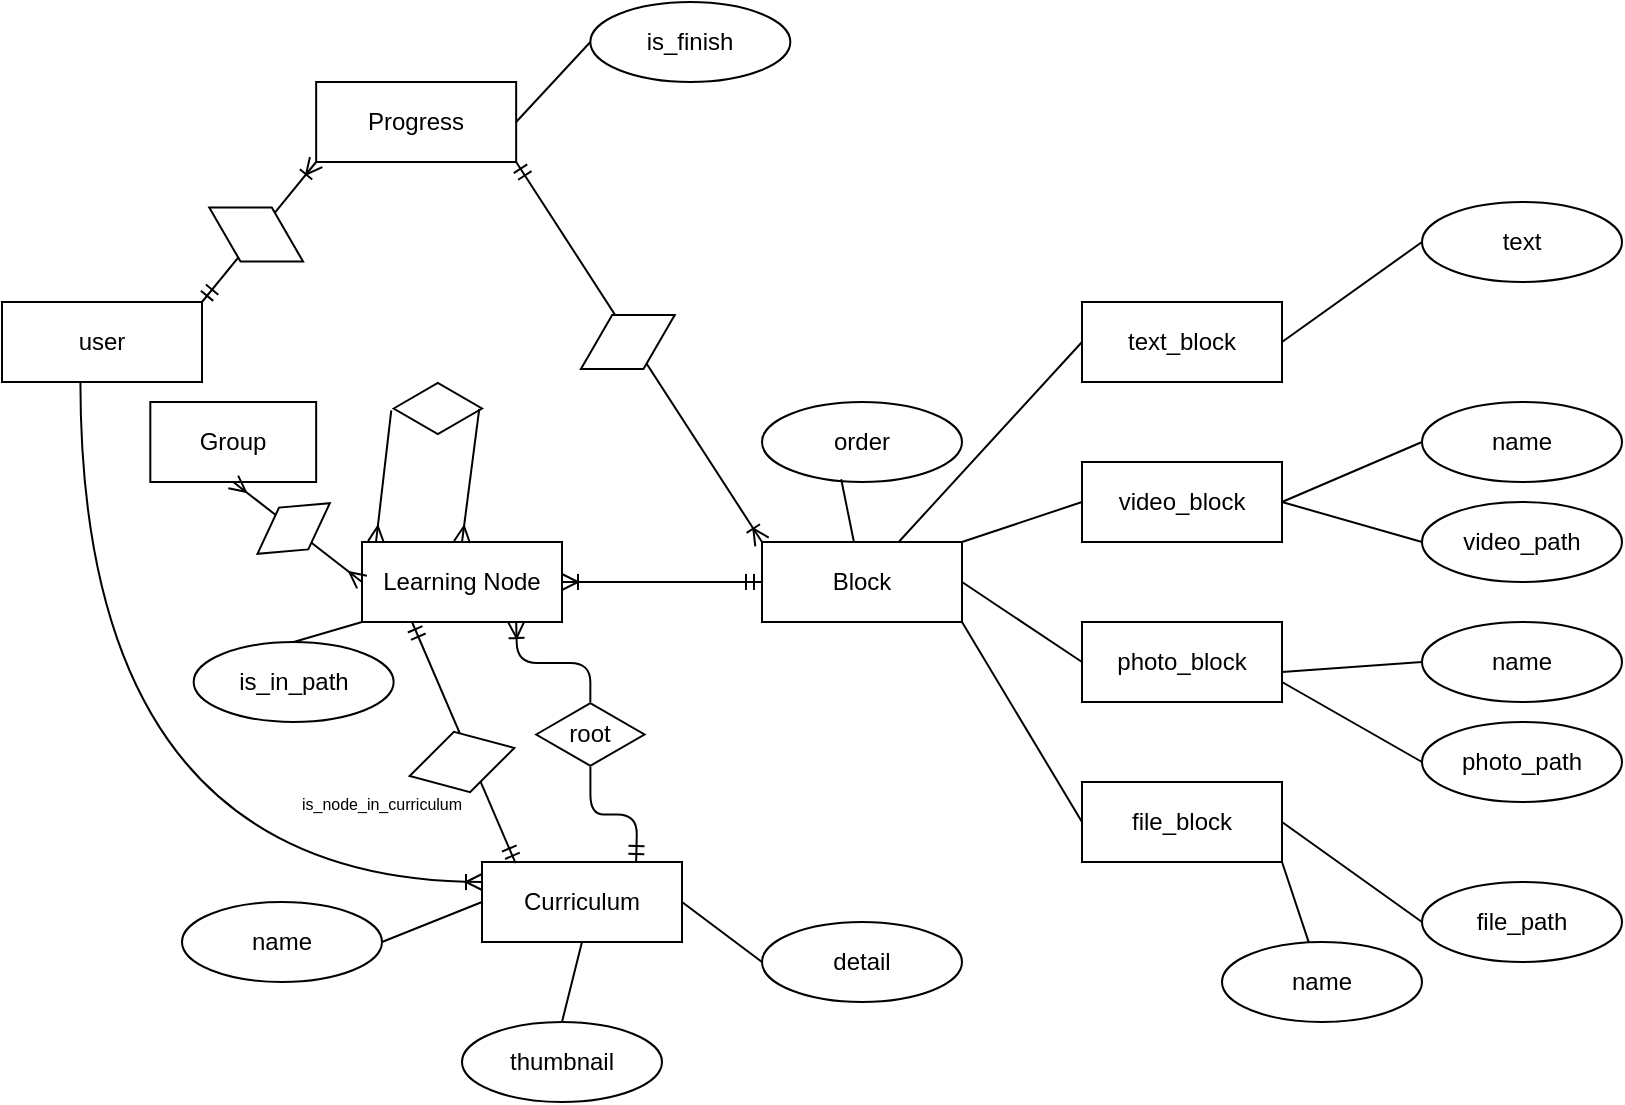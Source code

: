 <mxfile version="15.1.0" type="github">
  <diagram name="Page-1" id="e56a1550-8fbb-45ad-956c-1786394a9013">
    <mxGraphModel dx="1278" dy="579" grid="1" gridSize="10" guides="1" tooltips="1" connect="1" arrows="1" fold="1" page="1" pageScale="1" pageWidth="1100" pageHeight="850" background="none" math="0" shadow="0">
      <root>
        <mxCell id="0" />
        <mxCell id="1" parent="0" />
        <mxCell id="tEyL39xnVop5X8BuvbSK-2" value="Block" style="whiteSpace=wrap;html=1;align=center;" parent="1" vertex="1">
          <mxGeometry x="550" y="380" width="100" height="40" as="geometry" />
        </mxCell>
        <mxCell id="tEyL39xnVop5X8BuvbSK-3" value="Learning Node" style="whiteSpace=wrap;html=1;align=center;" parent="1" vertex="1">
          <mxGeometry x="350" y="380" width="100" height="40" as="geometry" />
        </mxCell>
        <mxCell id="tEyL39xnVop5X8BuvbSK-4" value="user" style="whiteSpace=wrap;html=1;align=center;" parent="1" vertex="1">
          <mxGeometry x="170" y="260" width="100" height="40" as="geometry" />
        </mxCell>
        <mxCell id="tEyL39xnVop5X8BuvbSK-5" value="Progress" style="whiteSpace=wrap;html=1;align=center;" parent="1" vertex="1">
          <mxGeometry x="327.08" y="150" width="100" height="40" as="geometry" />
        </mxCell>
        <mxCell id="tEyL39xnVop5X8BuvbSK-7" value="Curriculum" style="whiteSpace=wrap;html=1;align=center;" parent="1" vertex="1">
          <mxGeometry x="410" y="540" width="100" height="40" as="geometry" />
        </mxCell>
        <mxCell id="tEyL39xnVop5X8BuvbSK-8" value="text_block" style="whiteSpace=wrap;html=1;align=center;" parent="1" vertex="1">
          <mxGeometry x="710" y="260" width="100" height="40" as="geometry" />
        </mxCell>
        <mxCell id="tEyL39xnVop5X8BuvbSK-9" value="video_block" style="whiteSpace=wrap;html=1;align=center;" parent="1" vertex="1">
          <mxGeometry x="710" y="340" width="100" height="40" as="geometry" />
        </mxCell>
        <mxCell id="tEyL39xnVop5X8BuvbSK-10" value="photo_block" style="whiteSpace=wrap;html=1;align=center;" parent="1" vertex="1">
          <mxGeometry x="710" y="420" width="100" height="40" as="geometry" />
        </mxCell>
        <mxCell id="tEyL39xnVop5X8BuvbSK-11" value="file_block" style="whiteSpace=wrap;html=1;align=center;" parent="1" vertex="1">
          <mxGeometry x="710" y="500" width="100" height="40" as="geometry" />
        </mxCell>
        <mxCell id="tEyL39xnVop5X8BuvbSK-15" value="text" style="ellipse;whiteSpace=wrap;html=1;align=center;" parent="1" vertex="1">
          <mxGeometry x="880" y="210" width="100" height="40" as="geometry" />
        </mxCell>
        <mxCell id="tEyL39xnVop5X8BuvbSK-16" value="name" style="ellipse;whiteSpace=wrap;html=1;align=center;" parent="1" vertex="1">
          <mxGeometry x="880" y="310" width="100" height="40" as="geometry" />
        </mxCell>
        <mxCell id="tEyL39xnVop5X8BuvbSK-17" value="video_path" style="ellipse;whiteSpace=wrap;html=1;align=center;" parent="1" vertex="1">
          <mxGeometry x="880" y="360" width="100" height="40" as="geometry" />
        </mxCell>
        <mxCell id="tEyL39xnVop5X8BuvbSK-18" value="name" style="ellipse;whiteSpace=wrap;html=1;align=center;" parent="1" vertex="1">
          <mxGeometry x="880" y="420" width="100" height="40" as="geometry" />
        </mxCell>
        <mxCell id="tEyL39xnVop5X8BuvbSK-19" value="photo_path" style="ellipse;whiteSpace=wrap;html=1;align=center;" parent="1" vertex="1">
          <mxGeometry x="880" y="470" width="100" height="40" as="geometry" />
        </mxCell>
        <mxCell id="tEyL39xnVop5X8BuvbSK-20" value="file_path" style="ellipse;whiteSpace=wrap;html=1;align=center;" parent="1" vertex="1">
          <mxGeometry x="880" y="550" width="100" height="40" as="geometry" />
        </mxCell>
        <mxCell id="tEyL39xnVop5X8BuvbSK-21" value="name" style="ellipse;whiteSpace=wrap;html=1;align=center;" parent="1" vertex="1">
          <mxGeometry x="260" y="560" width="100" height="40" as="geometry" />
        </mxCell>
        <mxCell id="tEyL39xnVop5X8BuvbSK-22" value="thumbnail" style="ellipse;whiteSpace=wrap;html=1;align=center;" parent="1" vertex="1">
          <mxGeometry x="400" y="620" width="100" height="40" as="geometry" />
        </mxCell>
        <mxCell id="tEyL39xnVop5X8BuvbSK-23" value="detail" style="ellipse;whiteSpace=wrap;html=1;align=center;" parent="1" vertex="1">
          <mxGeometry x="550" y="570" width="100" height="40" as="geometry" />
        </mxCell>
        <mxCell id="tEyL39xnVop5X8BuvbSK-24" value="is_in_path" style="ellipse;whiteSpace=wrap;html=1;align=center;" parent="1" vertex="1">
          <mxGeometry x="265.83" y="430" width="100" height="40" as="geometry" />
        </mxCell>
        <mxCell id="tEyL39xnVop5X8BuvbSK-26" value="order" style="ellipse;whiteSpace=wrap;html=1;align=center;" parent="1" vertex="1">
          <mxGeometry x="550" y="310" width="100" height="40" as="geometry" />
        </mxCell>
        <mxCell id="tEyL39xnVop5X8BuvbSK-28" value="is_finish" style="ellipse;whiteSpace=wrap;html=1;align=center;" parent="1" vertex="1">
          <mxGeometry x="464.17" y="110" width="100" height="40" as="geometry" />
        </mxCell>
        <mxCell id="tEyL39xnVop5X8BuvbSK-34" value="" style="endArrow=none;html=1;rounded=0;entryX=0;entryY=0.5;entryDx=0;entryDy=0;exitX=1;exitY=0.5;exitDx=0;exitDy=0;" parent="1" source="tEyL39xnVop5X8BuvbSK-5" target="tEyL39xnVop5X8BuvbSK-28" edge="1">
          <mxGeometry relative="1" as="geometry">
            <mxPoint x="430" y="190" as="sourcePoint" />
            <mxPoint x="430" y="170" as="targetPoint" />
          </mxGeometry>
        </mxCell>
        <mxCell id="tEyL39xnVop5X8BuvbSK-35" value="" style="endArrow=none;html=1;rounded=0;exitX=0.396;exitY=0.965;exitDx=0;exitDy=0;exitPerimeter=0;" parent="1" source="tEyL39xnVop5X8BuvbSK-26" target="tEyL39xnVop5X8BuvbSK-2" edge="1">
          <mxGeometry relative="1" as="geometry">
            <mxPoint x="480" y="400" as="sourcePoint" />
            <mxPoint x="640" y="400" as="targetPoint" />
          </mxGeometry>
        </mxCell>
        <mxCell id="tEyL39xnVop5X8BuvbSK-36" value="" style="endArrow=none;html=1;rounded=0;entryX=0;entryY=0.5;entryDx=0;entryDy=0;" parent="1" source="tEyL39xnVop5X8BuvbSK-2" target="tEyL39xnVop5X8BuvbSK-8" edge="1">
          <mxGeometry relative="1" as="geometry">
            <mxPoint x="480" y="400" as="sourcePoint" />
            <mxPoint x="640" y="400" as="targetPoint" />
          </mxGeometry>
        </mxCell>
        <mxCell id="tEyL39xnVop5X8BuvbSK-37" value="" style="endArrow=none;html=1;rounded=0;entryX=0;entryY=0.5;entryDx=0;entryDy=0;exitX=1;exitY=0;exitDx=0;exitDy=0;" parent="1" source="tEyL39xnVop5X8BuvbSK-2" target="tEyL39xnVop5X8BuvbSK-9" edge="1">
          <mxGeometry relative="1" as="geometry">
            <mxPoint x="628.333" y="390" as="sourcePoint" />
            <mxPoint x="720" y="290" as="targetPoint" />
          </mxGeometry>
        </mxCell>
        <mxCell id="tEyL39xnVop5X8BuvbSK-38" value="" style="endArrow=none;html=1;rounded=0;entryX=0;entryY=0.5;entryDx=0;entryDy=0;exitX=1;exitY=0.5;exitDx=0;exitDy=0;" parent="1" source="tEyL39xnVop5X8BuvbSK-2" target="tEyL39xnVop5X8BuvbSK-10" edge="1">
          <mxGeometry relative="1" as="geometry">
            <mxPoint x="660" y="390" as="sourcePoint" />
            <mxPoint x="720" y="370" as="targetPoint" />
          </mxGeometry>
        </mxCell>
        <mxCell id="tEyL39xnVop5X8BuvbSK-39" value="" style="endArrow=none;html=1;rounded=0;entryX=0;entryY=0.5;entryDx=0;entryDy=0;exitX=1;exitY=1;exitDx=0;exitDy=0;" parent="1" source="tEyL39xnVop5X8BuvbSK-2" target="tEyL39xnVop5X8BuvbSK-11" edge="1">
          <mxGeometry relative="1" as="geometry">
            <mxPoint x="670" y="400" as="sourcePoint" />
            <mxPoint x="730" y="380" as="targetPoint" />
          </mxGeometry>
        </mxCell>
        <mxCell id="tEyL39xnVop5X8BuvbSK-40" value="" style="endArrow=none;html=1;rounded=0;entryX=0;entryY=0.5;entryDx=0;entryDy=0;exitX=1;exitY=0.5;exitDx=0;exitDy=0;" parent="1" source="tEyL39xnVop5X8BuvbSK-8" target="tEyL39xnVop5X8BuvbSK-15" edge="1">
          <mxGeometry relative="1" as="geometry">
            <mxPoint x="628.333" y="390" as="sourcePoint" />
            <mxPoint x="720" y="290" as="targetPoint" />
          </mxGeometry>
        </mxCell>
        <mxCell id="tEyL39xnVop5X8BuvbSK-41" value="" style="endArrow=none;html=1;rounded=0;entryX=0;entryY=0.5;entryDx=0;entryDy=0;exitX=1;exitY=0.5;exitDx=0;exitDy=0;" parent="1" source="tEyL39xnVop5X8BuvbSK-9" target="tEyL39xnVop5X8BuvbSK-16" edge="1">
          <mxGeometry relative="1" as="geometry">
            <mxPoint x="660" y="390" as="sourcePoint" />
            <mxPoint x="720" y="370" as="targetPoint" />
          </mxGeometry>
        </mxCell>
        <mxCell id="tEyL39xnVop5X8BuvbSK-42" value="" style="endArrow=none;html=1;rounded=0;entryX=0;entryY=0.5;entryDx=0;entryDy=0;exitX=1;exitY=0.5;exitDx=0;exitDy=0;" parent="1" source="tEyL39xnVop5X8BuvbSK-9" target="tEyL39xnVop5X8BuvbSK-17" edge="1">
          <mxGeometry relative="1" as="geometry">
            <mxPoint x="820" y="370" as="sourcePoint" />
            <mxPoint x="890" y="340" as="targetPoint" />
          </mxGeometry>
        </mxCell>
        <mxCell id="tEyL39xnVop5X8BuvbSK-44" value="" style="endArrow=none;html=1;rounded=0;entryX=0;entryY=0.5;entryDx=0;entryDy=0;exitX=1;exitY=0.5;exitDx=0;exitDy=0;" parent="1" target="tEyL39xnVop5X8BuvbSK-18" edge="1">
          <mxGeometry relative="1" as="geometry">
            <mxPoint x="810" y="445" as="sourcePoint" />
            <mxPoint x="880" y="415" as="targetPoint" />
          </mxGeometry>
        </mxCell>
        <mxCell id="tEyL39xnVop5X8BuvbSK-45" value="" style="endArrow=none;html=1;rounded=0;entryX=0;entryY=0.5;entryDx=0;entryDy=0;exitX=1;exitY=0.75;exitDx=0;exitDy=0;" parent="1" source="tEyL39xnVop5X8BuvbSK-10" target="tEyL39xnVop5X8BuvbSK-19" edge="1">
          <mxGeometry relative="1" as="geometry">
            <mxPoint x="820" y="455" as="sourcePoint" />
            <mxPoint x="890" y="450" as="targetPoint" />
          </mxGeometry>
        </mxCell>
        <mxCell id="tEyL39xnVop5X8BuvbSK-46" value="" style="endArrow=none;html=1;rounded=0;entryX=0;entryY=0.5;entryDx=0;entryDy=0;exitX=1;exitY=0.5;exitDx=0;exitDy=0;" parent="1" source="tEyL39xnVop5X8BuvbSK-11" target="tEyL39xnVop5X8BuvbSK-20" edge="1">
          <mxGeometry relative="1" as="geometry">
            <mxPoint x="830" y="465" as="sourcePoint" />
            <mxPoint x="900" y="460" as="targetPoint" />
          </mxGeometry>
        </mxCell>
        <mxCell id="tEyL39xnVop5X8BuvbSK-47" value="" style="endArrow=none;html=1;rounded=0;entryX=1;entryY=0.5;entryDx=0;entryDy=0;exitX=0;exitY=0.5;exitDx=0;exitDy=0;" parent="1" source="tEyL39xnVop5X8BuvbSK-7" target="tEyL39xnVop5X8BuvbSK-21" edge="1">
          <mxGeometry relative="1" as="geometry">
            <mxPoint x="480" y="400" as="sourcePoint" />
            <mxPoint x="640" y="400" as="targetPoint" />
          </mxGeometry>
        </mxCell>
        <mxCell id="tEyL39xnVop5X8BuvbSK-48" value="" style="endArrow=none;html=1;rounded=0;entryX=0.5;entryY=0;entryDx=0;entryDy=0;exitX=0.5;exitY=1;exitDx=0;exitDy=0;" parent="1" source="tEyL39xnVop5X8BuvbSK-7" target="tEyL39xnVop5X8BuvbSK-22" edge="1">
          <mxGeometry relative="1" as="geometry">
            <mxPoint x="420" y="570" as="sourcePoint" />
            <mxPoint x="370" y="590" as="targetPoint" />
          </mxGeometry>
        </mxCell>
        <mxCell id="tEyL39xnVop5X8BuvbSK-49" value="" style="endArrow=none;html=1;rounded=0;entryX=0;entryY=0.5;entryDx=0;entryDy=0;exitX=1;exitY=0.5;exitDx=0;exitDy=0;" parent="1" source="tEyL39xnVop5X8BuvbSK-7" target="tEyL39xnVop5X8BuvbSK-23" edge="1">
          <mxGeometry relative="1" as="geometry">
            <mxPoint x="430" y="580" as="sourcePoint" />
            <mxPoint x="380" y="600" as="targetPoint" />
          </mxGeometry>
        </mxCell>
        <mxCell id="tEyL39xnVop5X8BuvbSK-50" value="" style="endArrow=none;html=1;rounded=0;entryX=0.5;entryY=0;entryDx=0;entryDy=0;exitX=0;exitY=1;exitDx=0;exitDy=0;" parent="1" source="tEyL39xnVop5X8BuvbSK-3" target="tEyL39xnVop5X8BuvbSK-24" edge="1">
          <mxGeometry relative="1" as="geometry">
            <mxPoint x="440" y="590" as="sourcePoint" />
            <mxPoint x="390" y="610" as="targetPoint" />
          </mxGeometry>
        </mxCell>
        <mxCell id="tEyL39xnVop5X8BuvbSK-60" value="" style="edgeStyle=entityRelationEdgeStyle;fontSize=12;html=1;endArrow=ERoneToMany;startArrow=ERmandOne;entryX=1;entryY=0.5;entryDx=0;entryDy=0;exitX=0;exitY=0.5;exitDx=0;exitDy=0;" parent="1" source="tEyL39xnVop5X8BuvbSK-2" target="tEyL39xnVop5X8BuvbSK-3" edge="1">
          <mxGeometry width="100" height="100" relative="1" as="geometry">
            <mxPoint x="420" y="500" as="sourcePoint" />
            <mxPoint x="520" y="400" as="targetPoint" />
          </mxGeometry>
        </mxCell>
        <mxCell id="tEyL39xnVop5X8BuvbSK-62" value="" style="fontSize=12;html=1;endArrow=ERoneToMany;startArrow=ERmandOne;exitX=1;exitY=1;exitDx=0;exitDy=0;entryX=0;entryY=0;entryDx=0;entryDy=0;" parent="1" source="tEyL39xnVop5X8BuvbSK-5" target="tEyL39xnVop5X8BuvbSK-2" edge="1">
          <mxGeometry width="100" height="100" relative="1" as="geometry">
            <mxPoint x="500" y="430" as="sourcePoint" />
            <mxPoint x="550" y="400" as="targetPoint" />
          </mxGeometry>
        </mxCell>
        <mxCell id="tEyL39xnVop5X8BuvbSK-63" value="" style="fontSize=12;html=1;endArrow=ERoneToMany;startArrow=ERmandOne;entryX=0;entryY=1;entryDx=0;entryDy=0;exitX=1;exitY=0;exitDx=0;exitDy=0;" parent="1" source="tEyL39xnVop5X8BuvbSK-4" target="tEyL39xnVop5X8BuvbSK-5" edge="1">
          <mxGeometry width="100" height="100" relative="1" as="geometry">
            <mxPoint x="210" y="260" as="sourcePoint" />
            <mxPoint x="310" y="160" as="targetPoint" />
          </mxGeometry>
        </mxCell>
        <mxCell id="tEyL39xnVop5X8BuvbSK-66" value="" style="html=1;whiteSpace=wrap;aspect=fixed;shape=isoRectangle;rotation=-30;" parent="1" vertex="1">
          <mxGeometry x="455.83" y="263.75" width="54.17" height="32.5" as="geometry" />
        </mxCell>
        <mxCell id="tEyL39xnVop5X8BuvbSK-69" value="" style="html=1;whiteSpace=wrap;aspect=fixed;shape=isoRectangle;rotation=30;" parent="1" vertex="1">
          <mxGeometry x="270.0" y="210" width="54.17" height="32.5" as="geometry" />
        </mxCell>
        <mxCell id="tEyL39xnVop5X8BuvbSK-73" value="" style="html=1;whiteSpace=wrap;aspect=fixed;shape=isoRectangle;" parent="1" vertex="1">
          <mxGeometry x="365.83" y="300" width="44.17" height="26.5" as="geometry" />
        </mxCell>
        <mxCell id="tEyL39xnVop5X8BuvbSK-77" value="name" style="ellipse;whiteSpace=wrap;html=1;align=center;" parent="1" vertex="1">
          <mxGeometry x="780" y="580" width="100" height="40" as="geometry" />
        </mxCell>
        <mxCell id="tEyL39xnVop5X8BuvbSK-78" value="" style="endArrow=none;html=1;rounded=0;exitX=1;exitY=1;exitDx=0;exitDy=0;" parent="1" source="tEyL39xnVop5X8BuvbSK-11" target="tEyL39xnVop5X8BuvbSK-77" edge="1">
          <mxGeometry relative="1" as="geometry">
            <mxPoint x="820" y="530" as="sourcePoint" />
            <mxPoint x="890" y="580" as="targetPoint" />
          </mxGeometry>
        </mxCell>
        <mxCell id="tEyL39xnVop5X8BuvbSK-84" value="" style="edgeStyle=orthogonalEdgeStyle;fontSize=12;html=1;endArrow=ERoneToMany;startArrow=none;exitX=0.5;exitY=0;exitDx=0;exitDy=0;entryX=0.5;entryY=1;entryDx=0;entryDy=0;" parent="1" source="tEyL39xnVop5X8BuvbSK-31" edge="1">
          <mxGeometry width="100" height="100" relative="1" as="geometry">
            <mxPoint x="527.08" y="430" as="sourcePoint" />
            <mxPoint x="427.08" y="420" as="targetPoint" />
          </mxGeometry>
        </mxCell>
        <mxCell id="tEyL39xnVop5X8BuvbSK-31" value="root" style="html=1;whiteSpace=wrap;aspect=fixed;shape=isoRectangle;" parent="1" vertex="1">
          <mxGeometry x="437.08" y="460" width="54.17" height="32.5" as="geometry" />
        </mxCell>
        <mxCell id="tEyL39xnVop5X8BuvbSK-85" value="" style="edgeStyle=orthogonalEdgeStyle;fontSize=12;html=1;endArrow=none;startArrow=ERmandOne;exitX=0.5;exitY=0;exitDx=0;exitDy=0;" parent="1" target="tEyL39xnVop5X8BuvbSK-31" edge="1">
          <mxGeometry width="100" height="100" relative="1" as="geometry">
            <mxPoint x="487.08" y="540" as="sourcePoint" />
            <mxPoint x="427.08" y="420" as="targetPoint" />
          </mxGeometry>
        </mxCell>
        <mxCell id="tEyL39xnVop5X8BuvbSK-89" value="" style="fontSize=12;html=1;endArrow=ERmany;exitX=-0.027;exitY=0.536;exitDx=0;exitDy=0;exitPerimeter=0;" parent="1" source="tEyL39xnVop5X8BuvbSK-73" edge="1">
          <mxGeometry width="100" height="100" relative="1" as="geometry">
            <mxPoint x="500" y="430" as="sourcePoint" />
            <mxPoint x="357" y="380" as="targetPoint" />
          </mxGeometry>
        </mxCell>
        <mxCell id="tEyL39xnVop5X8BuvbSK-90" value="" style="fontSize=12;html=1;endArrow=ERmany;exitX=0.969;exitY=0.506;exitDx=0;exitDy=0;exitPerimeter=0;entryX=0.5;entryY=0;entryDx=0;entryDy=0;" parent="1" source="tEyL39xnVop5X8BuvbSK-73" target="tEyL39xnVop5X8BuvbSK-3" edge="1">
          <mxGeometry width="100" height="100" relative="1" as="geometry">
            <mxPoint x="500" y="430" as="sourcePoint" />
            <mxPoint x="600" y="330" as="targetPoint" />
          </mxGeometry>
        </mxCell>
        <mxCell id="tEyL39xnVop5X8BuvbSK-95" value="" style="edgeStyle=orthogonalEdgeStyle;fontSize=12;html=1;endArrow=ERoneToMany;exitX=0.392;exitY=0.995;exitDx=0;exitDy=0;exitPerimeter=0;entryX=0;entryY=0.25;entryDx=0;entryDy=0;curved=1;" parent="1" source="tEyL39xnVop5X8BuvbSK-4" target="tEyL39xnVop5X8BuvbSK-7" edge="1">
          <mxGeometry width="100" height="100" relative="1" as="geometry">
            <mxPoint x="500" y="430" as="sourcePoint" />
            <mxPoint x="600" y="330" as="targetPoint" />
          </mxGeometry>
        </mxCell>
        <mxCell id="gnElAheWnZ4yW1X-ItkL-7" value="" style="fontSize=12;html=1;endArrow=ERmandOne;startArrow=ERmandOne;exitX=0.25;exitY=1;exitDx=0;exitDy=0;entryX=0.168;entryY=0.015;entryDx=0;entryDy=0;entryPerimeter=0;" edge="1" parent="1" source="tEyL39xnVop5X8BuvbSK-3" target="tEyL39xnVop5X8BuvbSK-7">
          <mxGeometry width="100" height="100" relative="1" as="geometry">
            <mxPoint x="500" y="440" as="sourcePoint" />
            <mxPoint x="600" y="340" as="targetPoint" />
          </mxGeometry>
        </mxCell>
        <mxCell id="gnElAheWnZ4yW1X-ItkL-5" value="" style="html=1;whiteSpace=wrap;aspect=fixed;shape=isoRectangle;rotation=-15;" vertex="1" parent="1">
          <mxGeometry x="372.91" y="473.75" width="54.17" height="32.5" as="geometry" />
        </mxCell>
        <mxCell id="gnElAheWnZ4yW1X-ItkL-8" value="&lt;font style=&quot;font-size: 8px&quot;&gt;is_node_in_curriculum&lt;/font&gt;" style="text;html=1;strokeColor=none;fillColor=none;align=center;verticalAlign=middle;whiteSpace=wrap;rounded=0;" vertex="1" parent="1">
          <mxGeometry x="340" y="500" width="40" height="20" as="geometry" />
        </mxCell>
        <mxCell id="gnElAheWnZ4yW1X-ItkL-10" value="Group" style="whiteSpace=wrap;html=1;align=center;" vertex="1" parent="1">
          <mxGeometry x="244.16" y="310" width="82.92" height="40" as="geometry" />
        </mxCell>
        <mxCell id="gnElAheWnZ4yW1X-ItkL-11" style="edgeStyle=none;rounded=0;orthogonalLoop=1;jettySize=auto;html=1;exitX=0;exitY=0;exitDx=0;exitDy=0;" edge="1" parent="1" source="gnElAheWnZ4yW1X-ItkL-10" target="gnElAheWnZ4yW1X-ItkL-10">
          <mxGeometry relative="1" as="geometry" />
        </mxCell>
        <mxCell id="gnElAheWnZ4yW1X-ItkL-14" value="" style="fontSize=12;html=1;endArrow=ERmany;startArrow=ERmany;entryX=0.5;entryY=1;entryDx=0;entryDy=0;exitX=0;exitY=0.5;exitDx=0;exitDy=0;" edge="1" parent="1" source="tEyL39xnVop5X8BuvbSK-3" target="gnElAheWnZ4yW1X-ItkL-10">
          <mxGeometry width="100" height="100" relative="1" as="geometry">
            <mxPoint x="580" y="440" as="sourcePoint" />
            <mxPoint x="680" y="340" as="targetPoint" />
          </mxGeometry>
        </mxCell>
        <mxCell id="gnElAheWnZ4yW1X-ItkL-13" value="" style="html=1;whiteSpace=wrap;aspect=fixed;shape=isoRectangle;rotation=-35;" vertex="1" parent="1">
          <mxGeometry x="293.74" y="360" width="44.17" height="26.5" as="geometry" />
        </mxCell>
      </root>
    </mxGraphModel>
  </diagram>
</mxfile>
